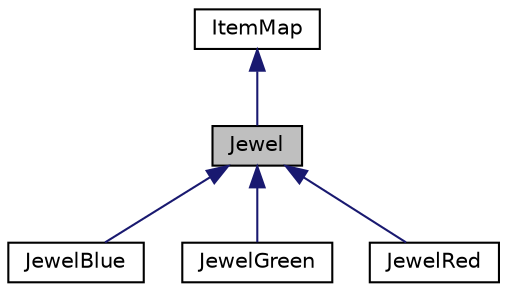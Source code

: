digraph "Jewel"
{
 // LATEX_PDF_SIZE
  edge [fontname="Helvetica",fontsize="10",labelfontname="Helvetica",labelfontsize="10"];
  node [fontname="Helvetica",fontsize="10",shape=record];
  Node1 [label="Jewel",height=0.2,width=0.4,color="black", fillcolor="grey75", style="filled", fontcolor="black",tooltip=" "];
  Node2 -> Node1 [dir="back",color="midnightblue",fontsize="10",style="solid",fontname="Helvetica"];
  Node2 [label="ItemMap",height=0.2,width=0.4,color="black", fillcolor="white", style="filled",URL="$class_item_map.html",tooltip=" "];
  Node1 -> Node3 [dir="back",color="midnightblue",fontsize="10",style="solid",fontname="Helvetica"];
  Node3 [label="JewelBlue",height=0.2,width=0.4,color="black", fillcolor="white", style="filled",URL="$class_jewel_blue.html",tooltip=" "];
  Node1 -> Node4 [dir="back",color="midnightblue",fontsize="10",style="solid",fontname="Helvetica"];
  Node4 [label="JewelGreen",height=0.2,width=0.4,color="black", fillcolor="white", style="filled",URL="$class_jewel_green.html",tooltip=" "];
  Node1 -> Node5 [dir="back",color="midnightblue",fontsize="10",style="solid",fontname="Helvetica"];
  Node5 [label="JewelRed",height=0.2,width=0.4,color="black", fillcolor="white", style="filled",URL="$class_jewel_red.html",tooltip=" "];
}
